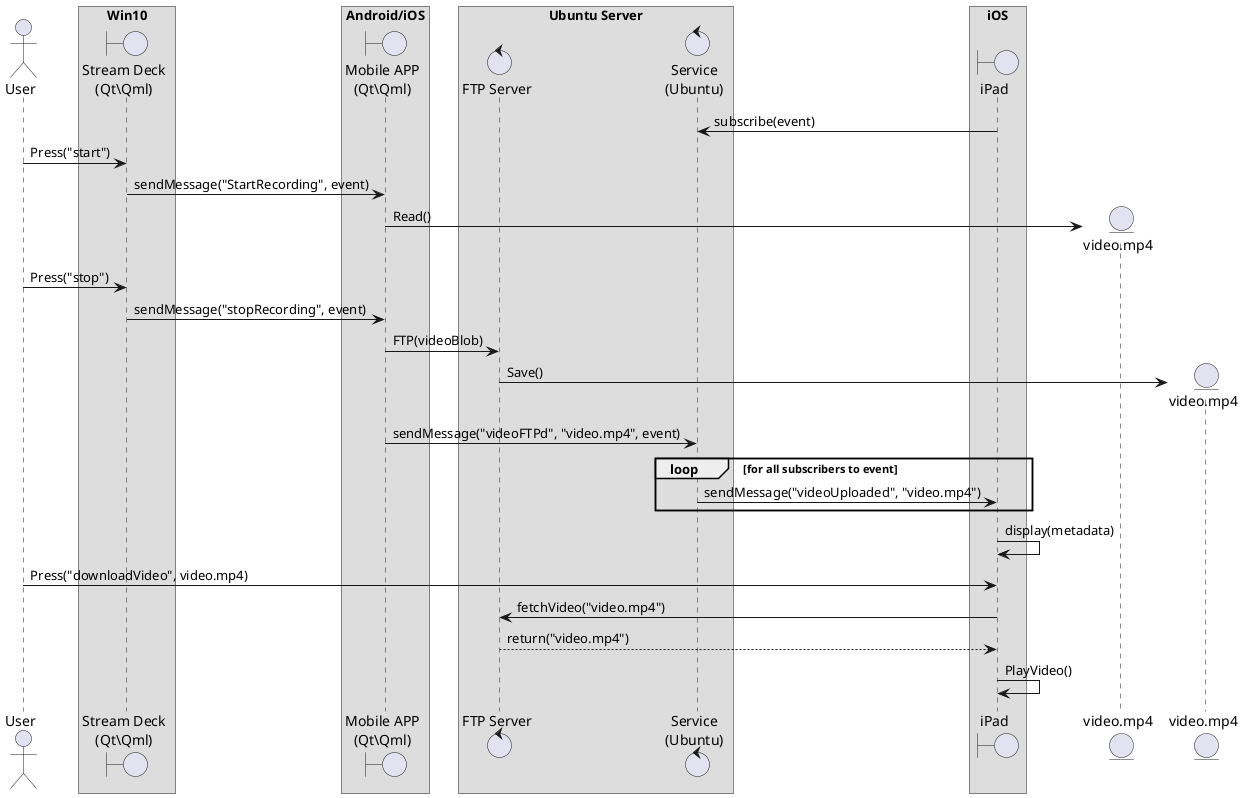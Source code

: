 @startuml sp0321_dataflow
actor "User" as user
box Win10
boundary stdk as "Stream Deck\n(Qt\Qml)" 
end box

box Android/iOS
boundary spmob as "Mobile APP\n(Qt\Qml)"
end box

box Ubuntu Server
control ftp as "FTP Server"
control srv as "Service\n(Ubuntu)"
end box

box iOS
boundary ipad as "iPad"
end box

ipad -> srv: subscribe(event)
user -> stdk : Press("start")
stdk -> spmob: sendMessage("StartRecording", event)
create entity srcvid as "video.mp4"
spmob -> srcvid: Read()
user -> stdk: Press("stop")
stdk -> spmob : sendMessage("stopRecording", event)
spmob -> ftp: FTP(videoBlob)
create entity ftpvid as "video.mp4"
ftp -> ftpvid: Save()
spmob -> srv: sendMessage("videoFTPd", "video.mp4", event)
loop for all subscribers to event
    srv -> ipad: sendMessage("videoUploaded", "video.mp4")
end
ipad -> ipad: display(metadata)
user -> ipad: Press("downloadVideo", video.mp4)
ipad -> ftp: fetchVideo("video.mp4")
ftp --> ipad: return("video.mp4")
ipad -> ipad: PlayVideo()



@enduml